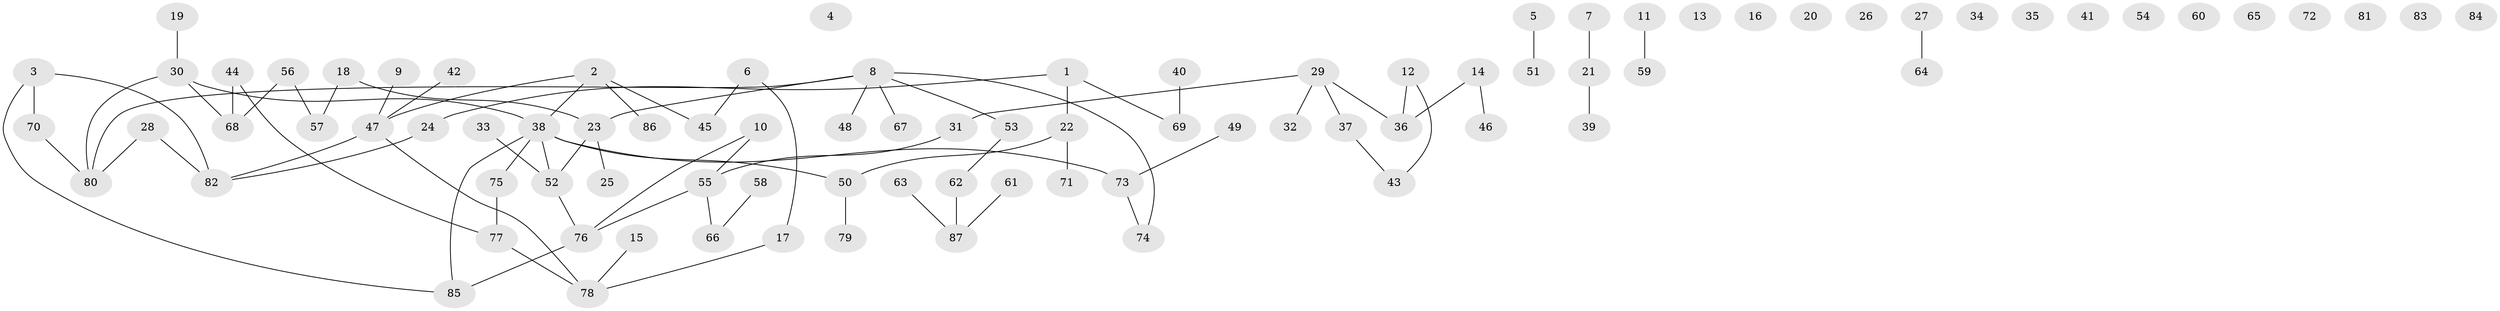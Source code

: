 // coarse degree distribution, {3: 0.11363636363636363, 4: 0.06818181818181818, 0: 0.4318181818181818, 8: 0.045454545454545456, 1: 0.18181818181818182, 5: 0.022727272727272728, 2: 0.13636363636363635}
// Generated by graph-tools (version 1.1) at 2025/16/03/04/25 18:16:37]
// undirected, 87 vertices, 80 edges
graph export_dot {
graph [start="1"]
  node [color=gray90,style=filled];
  1;
  2;
  3;
  4;
  5;
  6;
  7;
  8;
  9;
  10;
  11;
  12;
  13;
  14;
  15;
  16;
  17;
  18;
  19;
  20;
  21;
  22;
  23;
  24;
  25;
  26;
  27;
  28;
  29;
  30;
  31;
  32;
  33;
  34;
  35;
  36;
  37;
  38;
  39;
  40;
  41;
  42;
  43;
  44;
  45;
  46;
  47;
  48;
  49;
  50;
  51;
  52;
  53;
  54;
  55;
  56;
  57;
  58;
  59;
  60;
  61;
  62;
  63;
  64;
  65;
  66;
  67;
  68;
  69;
  70;
  71;
  72;
  73;
  74;
  75;
  76;
  77;
  78;
  79;
  80;
  81;
  82;
  83;
  84;
  85;
  86;
  87;
  1 -- 22;
  1 -- 24;
  1 -- 69;
  2 -- 38;
  2 -- 45;
  2 -- 47;
  2 -- 86;
  3 -- 70;
  3 -- 82;
  3 -- 85;
  5 -- 51;
  6 -- 17;
  6 -- 45;
  7 -- 21;
  8 -- 23;
  8 -- 48;
  8 -- 53;
  8 -- 67;
  8 -- 74;
  8 -- 80;
  9 -- 47;
  10 -- 55;
  10 -- 76;
  11 -- 59;
  12 -- 36;
  12 -- 43;
  14 -- 36;
  14 -- 46;
  15 -- 78;
  17 -- 78;
  18 -- 23;
  18 -- 57;
  19 -- 30;
  21 -- 39;
  22 -- 50;
  22 -- 71;
  23 -- 25;
  23 -- 52;
  24 -- 82;
  27 -- 64;
  28 -- 80;
  28 -- 82;
  29 -- 31;
  29 -- 32;
  29 -- 36;
  29 -- 37;
  30 -- 38;
  30 -- 68;
  30 -- 80;
  31 -- 55;
  33 -- 52;
  37 -- 43;
  38 -- 50;
  38 -- 52;
  38 -- 73;
  38 -- 75;
  38 -- 85;
  40 -- 69;
  42 -- 47;
  44 -- 68;
  44 -- 77;
  47 -- 78;
  47 -- 82;
  49 -- 73;
  50 -- 79;
  52 -- 76;
  53 -- 62;
  55 -- 66;
  55 -- 76;
  56 -- 57;
  56 -- 68;
  58 -- 66;
  61 -- 87;
  62 -- 87;
  63 -- 87;
  70 -- 80;
  73 -- 74;
  75 -- 77;
  76 -- 85;
  77 -- 78;
}
